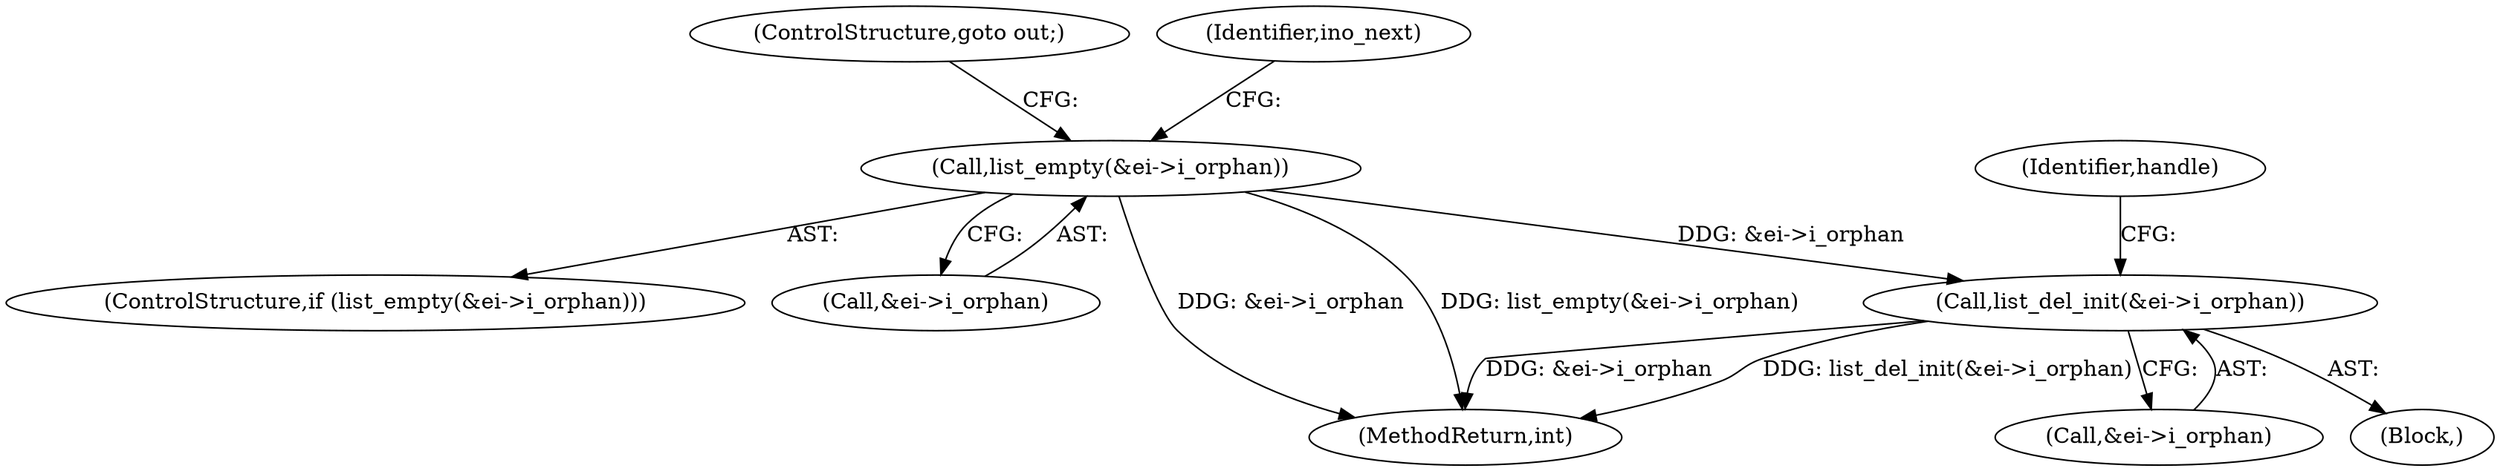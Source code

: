 digraph "0_linux_0e9a9a1ad619e7e987815d20262d36a2f95717ca@pointer" {
"1000166" [label="(Call,list_del_init(&ei->i_orphan))"];
"1000137" [label="(Call,list_empty(&ei->i_orphan))"];
"1000166" [label="(Call,list_del_init(&ei->i_orphan))"];
"1000104" [label="(Block,)"];
"1000173" [label="(Identifier,handle)"];
"1000142" [label="(ControlStructure,goto out;)"];
"1000136" [label="(ControlStructure,if (list_empty(&ei->i_orphan)))"];
"1000138" [label="(Call,&ei->i_orphan)"];
"1000144" [label="(Identifier,ino_next)"];
"1000137" [label="(Call,list_empty(&ei->i_orphan))"];
"1000296" [label="(MethodReturn,int)"];
"1000167" [label="(Call,&ei->i_orphan)"];
"1000166" -> "1000104"  [label="AST: "];
"1000166" -> "1000167"  [label="CFG: "];
"1000167" -> "1000166"  [label="AST: "];
"1000173" -> "1000166"  [label="CFG: "];
"1000166" -> "1000296"  [label="DDG: list_del_init(&ei->i_orphan)"];
"1000166" -> "1000296"  [label="DDG: &ei->i_orphan"];
"1000137" -> "1000166"  [label="DDG: &ei->i_orphan"];
"1000137" -> "1000136"  [label="AST: "];
"1000137" -> "1000138"  [label="CFG: "];
"1000138" -> "1000137"  [label="AST: "];
"1000142" -> "1000137"  [label="CFG: "];
"1000144" -> "1000137"  [label="CFG: "];
"1000137" -> "1000296"  [label="DDG: &ei->i_orphan"];
"1000137" -> "1000296"  [label="DDG: list_empty(&ei->i_orphan)"];
}
